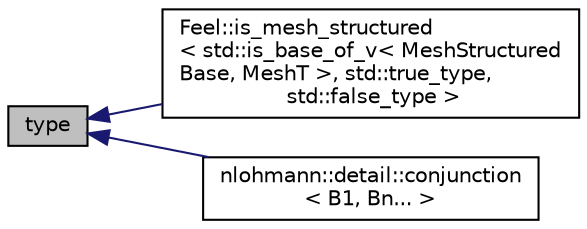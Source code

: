 digraph "type"
{
 // LATEX_PDF_SIZE
  edge [fontname="Helvetica",fontsize="10",labelfontname="Helvetica",labelfontsize="10"];
  node [fontname="Helvetica",fontsize="10",shape=record];
  rankdir="LR";
  Node1 [label="type",height=0.2,width=0.4,color="black", fillcolor="grey75", style="filled", fontcolor="black",tooltip=" "];
  Node1 -> Node2 [dir="back",color="midnightblue",fontsize="10",style="solid",fontname="Helvetica"];
  Node2 [label="Feel::is_mesh_structured\l\< std::is_base_of_v\< MeshStructured\lBase, MeshT \>, std::true_type,\l std::false_type \>",height=0.2,width=0.4,color="black", fillcolor="white", style="filled",URL="$structFeel_1_1is__mesh__structured.html",tooltip="trait type to detect a MeshStructured mesh"];
  Node1 -> Node3 [dir="back",color="midnightblue",fontsize="10",style="solid",fontname="Helvetica"];
  Node3 [label="nlohmann::detail::conjunction\l\< B1, Bn... \>",height=0.2,width=0.4,color="black", fillcolor="white", style="filled",URL="$structnlohmann_1_1detail_1_1conjunction_3_01B1_00_01Bn_8_8_8_01_4.html",tooltip=" "];
}
